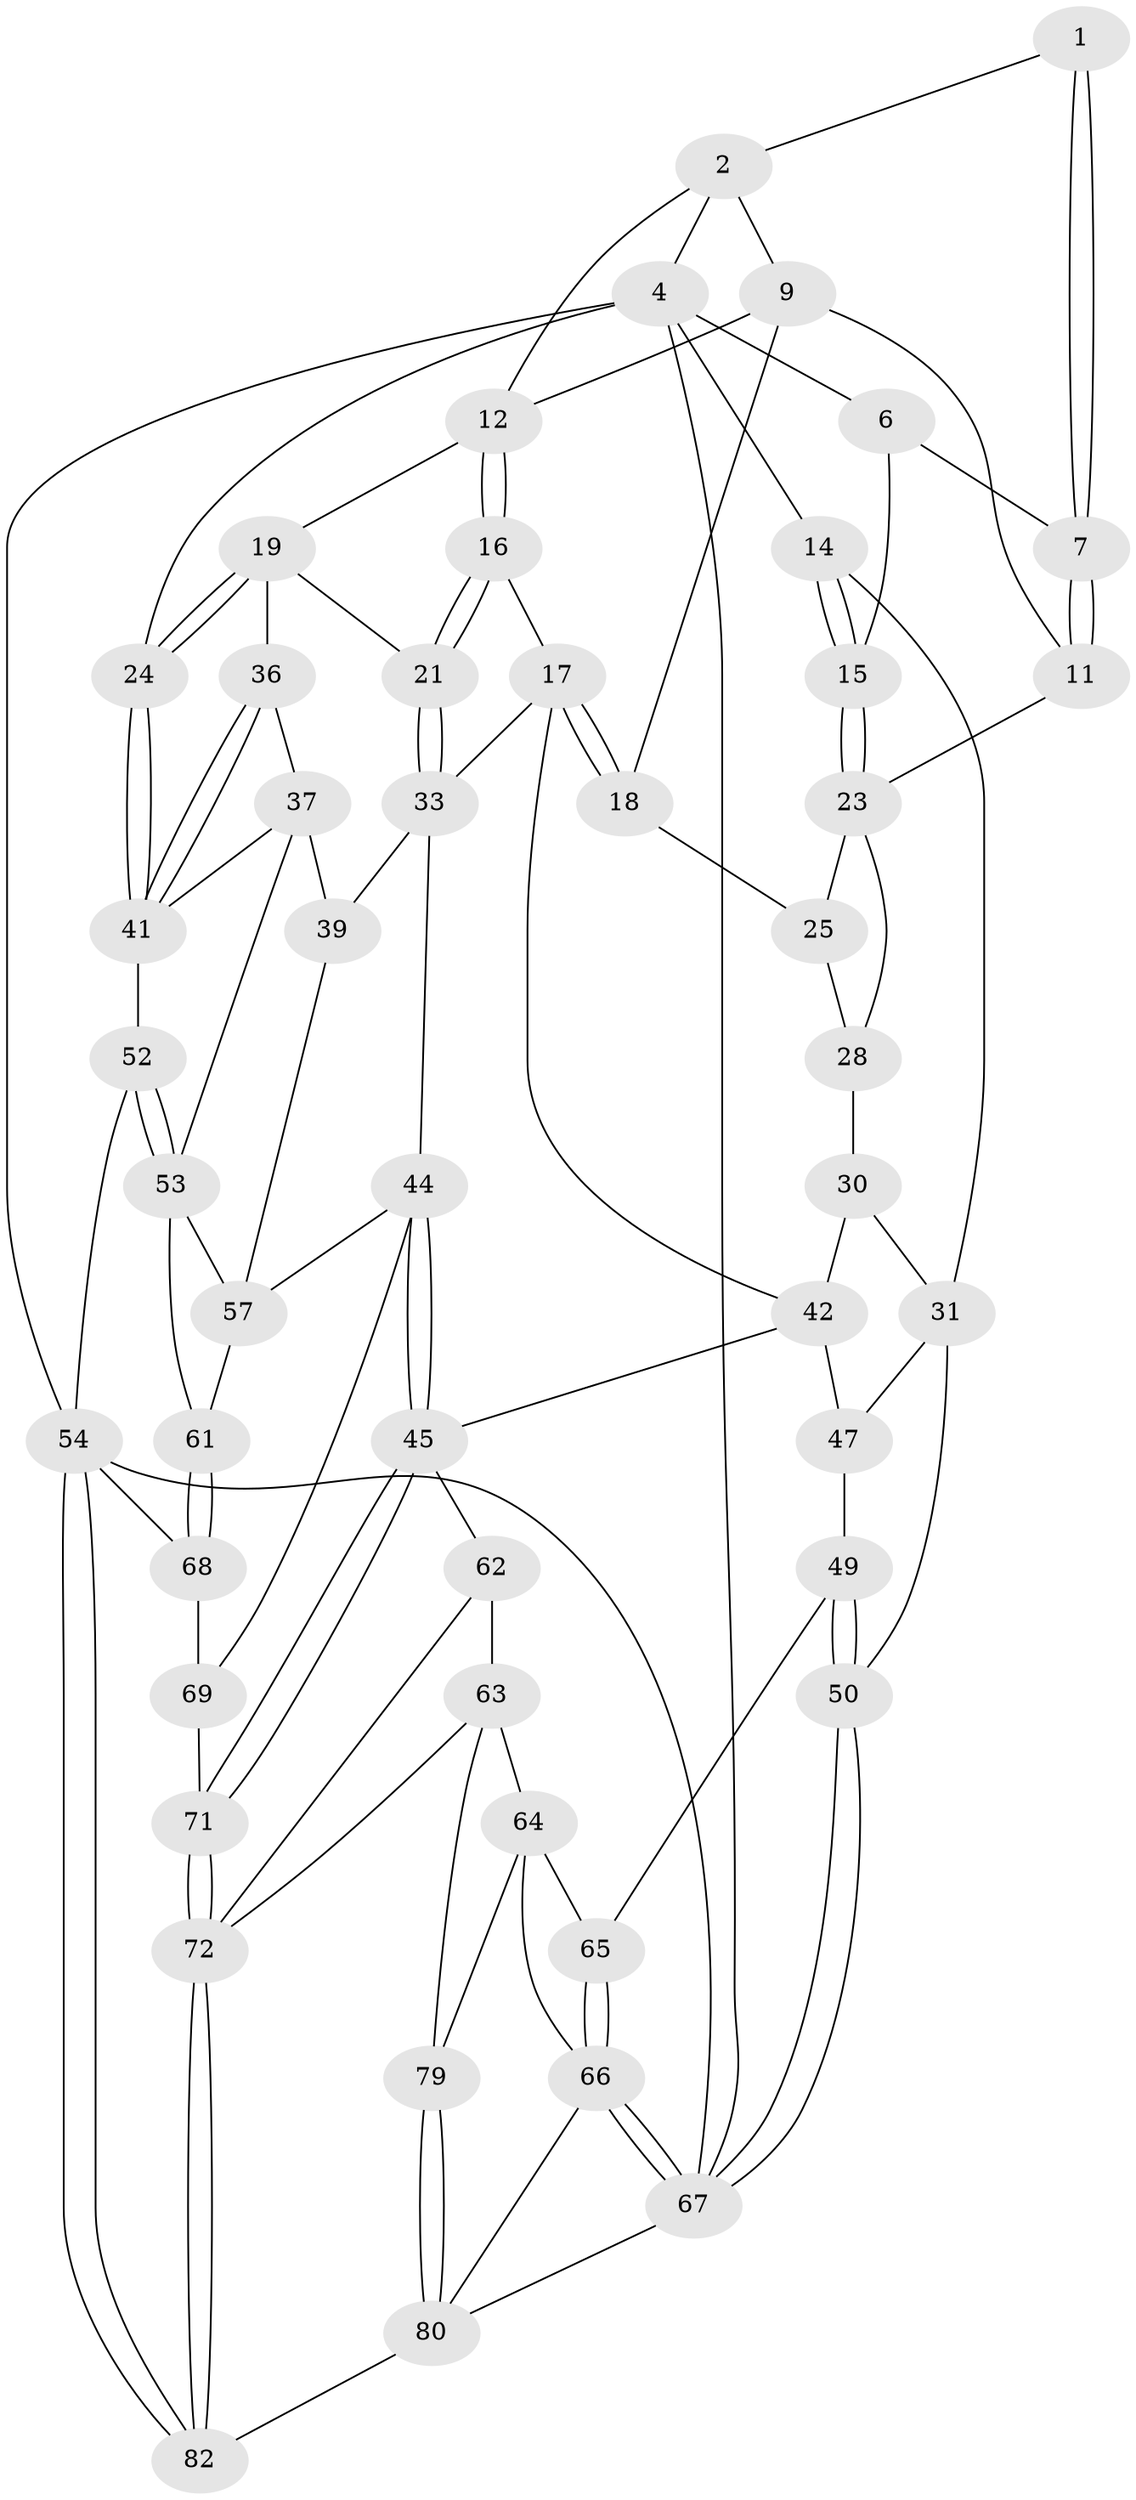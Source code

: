 // Generated by graph-tools (version 1.1) at 2025/52/02/27/25 19:52:36]
// undirected, 50 vertices, 111 edges
graph export_dot {
graph [start="1"]
  node [color=gray90,style=filled];
  1 [pos="+0.49901895055899753+0"];
  2 [pos="+0.5243223046903562+0",super="+3"];
  4 [pos="+1+0",super="+5"];
  6 [pos="+0.33932428134091724+0",super="+8"];
  7 [pos="+0.35983800738944804+0.13026769916091055"];
  9 [pos="+0.5699427146472127+0",super="+10"];
  11 [pos="+0.4130804374032348+0.2185155045951477",super="+22"];
  12 [pos="+0.6707711429533418+0.10568618938463029",super="+13"];
  14 [pos="+0+0.1177592009518519"];
  15 [pos="+0+0.1474290023672957"];
  16 [pos="+0.6972941273192259+0.2623903868472877"];
  17 [pos="+0.5720493048555071+0.28823108971703976",super="+34"];
  18 [pos="+0.4531810636251723+0.30733636242484064"];
  19 [pos="+0.8872865595078507+0.18949046739904182",super="+20"];
  21 [pos="+0.7453378708845234+0.2879515483871558"];
  23 [pos="+0.04653825380510388+0.2012076961644629",super="+27"];
  24 [pos="+1+0"];
  25 [pos="+0.2884999707263253+0.2980999915107889",super="+26"];
  28 [pos="+0.43075908902505217+0.3585183397855499",super="+29"];
  30 [pos="+0.19345142879305538+0.3971573315094613",super="+35"];
  31 [pos="+0.1593783735002025+0.4565408617049065",super="+32"];
  33 [pos="+0.7113492297094264+0.3858544048328723",super="+40"];
  36 [pos="+0.8096706424475006+0.3239728837838477"];
  37 [pos="+0.8641749210898476+0.42001327272632144",super="+38"];
  39 [pos="+0.8443138788989718+0.5032193806200389"];
  41 [pos="+1+0.33044396514196084",super="+51"];
  42 [pos="+0.5168407629856261+0.5857436508558128",super="+43"];
  44 [pos="+0.6921150643519197+0.6214017864061511",super="+60"];
  45 [pos="+0.5906682172026191+0.6264315655114183",super="+46"];
  47 [pos="+0.41720646969653685+0.5302436091349457",super="+48"];
  49 [pos="+0.14734604325277054+0.5716137728914557",super="+58"];
  50 [pos="+0+0.6289662626566741"];
  52 [pos="+1+0.6285601355475201"];
  53 [pos="+1+0.6259563336422869",super="+56"];
  54 [pos="+1+1",super="+55"];
  57 [pos="+0.9098599942065579+0.5854763380531726",super="+59"];
  61 [pos="+0.9019745041644318+0.7079429960459257"];
  62 [pos="+0.5325721242800537+0.692769348447905"];
  63 [pos="+0.4547810574657157+0.8280938471595215",super="+78"];
  64 [pos="+0.35500535467232763+0.7758426114759078",super="+76"];
  65 [pos="+0.3218911989746823+0.6623820221820234"];
  66 [pos="+0.06119828494596255+0.7762252779809252",super="+77"];
  67 [pos="+0+0.7391171795955062",super="+75"];
  68 [pos="+0.8615565117073916+0.7596096840228849",super="+74"];
  69 [pos="+0.758822098040031+0.7151892585015438",super="+70"];
  71 [pos="+0.6745490900427433+0.9194506062387033"];
  72 [pos="+0.6336096368192414+0.9734457182413458",super="+73"];
  79 [pos="+0.3336704593930132+0.9650951023379218"];
  80 [pos="+0.32941245827411375+1",super="+81"];
  82 [pos="+0.6450284247531417+1"];
  1 -- 2;
  1 -- 7;
  1 -- 7;
  2 -- 9;
  2 -- 4;
  2 -- 12;
  4 -- 24;
  4 -- 54;
  4 -- 6;
  4 -- 14;
  4 -- 67;
  6 -- 15;
  6 -- 7;
  7 -- 11;
  7 -- 11;
  9 -- 12;
  9 -- 18;
  9 -- 11;
  11 -- 23;
  12 -- 16;
  12 -- 16;
  12 -- 19;
  14 -- 15;
  14 -- 15;
  14 -- 31;
  15 -- 23;
  15 -- 23;
  16 -- 17;
  16 -- 21;
  16 -- 21;
  17 -- 18;
  17 -- 18;
  17 -- 42;
  17 -- 33;
  18 -- 25;
  19 -- 24;
  19 -- 24;
  19 -- 36;
  19 -- 21;
  21 -- 33;
  21 -- 33;
  23 -- 25;
  23 -- 28;
  24 -- 41;
  24 -- 41;
  25 -- 28;
  28 -- 30 [weight=2];
  30 -- 31;
  30 -- 42;
  31 -- 47;
  31 -- 50;
  33 -- 44;
  33 -- 39;
  36 -- 37;
  36 -- 41;
  36 -- 41;
  37 -- 41;
  37 -- 53;
  37 -- 39;
  39 -- 57;
  41 -- 52;
  42 -- 47;
  42 -- 45;
  44 -- 45;
  44 -- 45;
  44 -- 69;
  44 -- 57;
  45 -- 71;
  45 -- 71;
  45 -- 62;
  47 -- 49 [weight=2];
  49 -- 50;
  49 -- 50;
  49 -- 65;
  50 -- 67;
  50 -- 67;
  52 -- 53;
  52 -- 53;
  52 -- 54;
  53 -- 57;
  53 -- 61;
  54 -- 82;
  54 -- 82;
  54 -- 68;
  54 -- 67;
  57 -- 61;
  61 -- 68;
  61 -- 68;
  62 -- 63;
  62 -- 72;
  63 -- 64;
  63 -- 72;
  63 -- 79;
  64 -- 65;
  64 -- 66;
  64 -- 79;
  65 -- 66;
  65 -- 66;
  66 -- 67;
  66 -- 67;
  66 -- 80;
  67 -- 80;
  68 -- 69 [weight=2];
  69 -- 71;
  71 -- 72;
  71 -- 72;
  72 -- 82;
  72 -- 82;
  79 -- 80;
  79 -- 80;
  80 -- 82;
}

